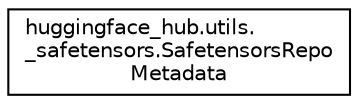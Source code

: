 digraph "Graphical Class Hierarchy"
{
 // LATEX_PDF_SIZE
  edge [fontname="Helvetica",fontsize="10",labelfontname="Helvetica",labelfontsize="10"];
  node [fontname="Helvetica",fontsize="10",shape=record];
  rankdir="LR";
  Node0 [label="huggingface_hub.utils.\l_safetensors.SafetensorsRepo\lMetadata",height=0.2,width=0.4,color="black", fillcolor="white", style="filled",URL="$classhuggingface__hub_1_1utils_1_1__safetensors_1_1SafetensorsRepoMetadata.html",tooltip=" "];
}
